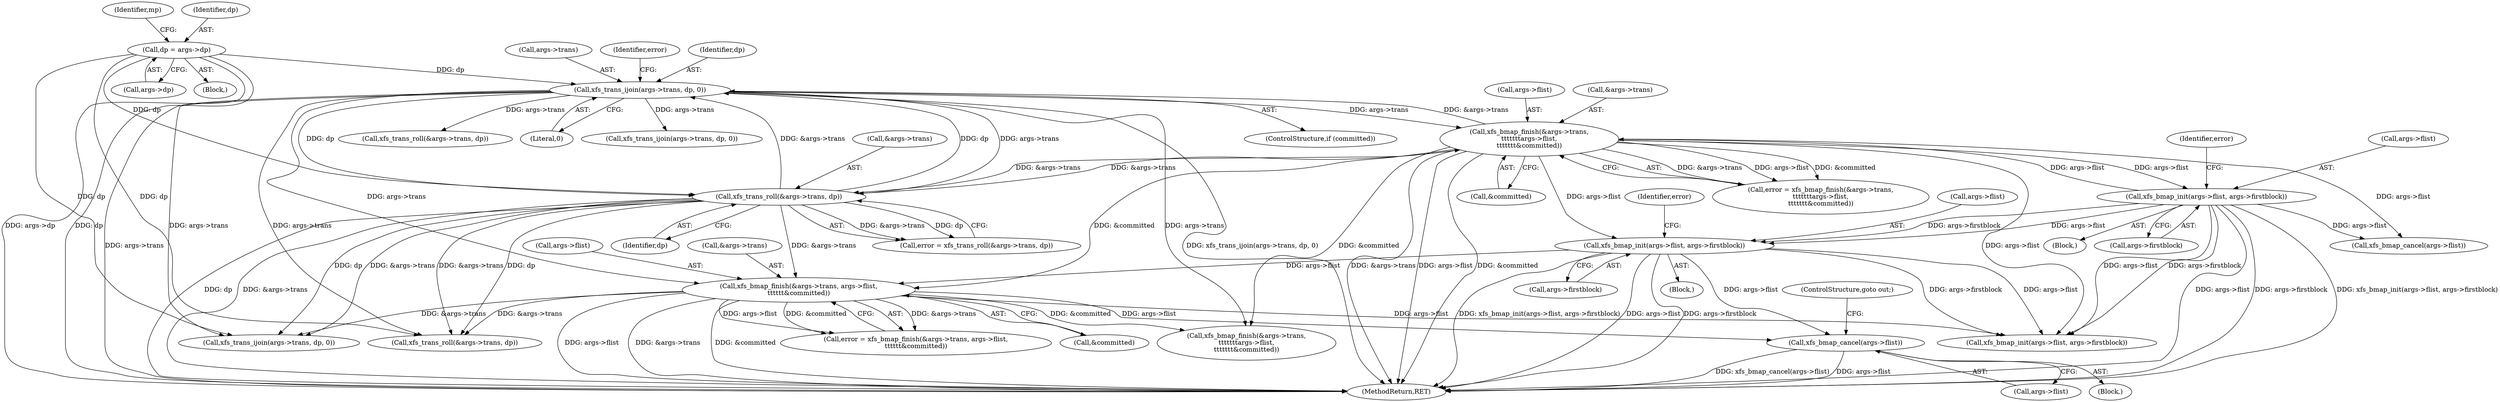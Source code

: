 digraph "0_linux_8275cdd0e7ac550dcce2b3ef6d2fb3b808c1ae59_1@pointer" {
"1000420" [label="(Call,xfs_bmap_cancel(args->flist))"];
"1000400" [label="(Call,xfs_bmap_finish(&args->trans, args->flist,\n\t\t\t\t\t\t&committed))"];
"1000365" [label="(Call,xfs_trans_ijoin(args->trans, dp, 0))"];
"1000338" [label="(Call,xfs_bmap_finish(&args->trans,\n\t\t\t\t\t\t\targs->flist,\n\t\t\t\t\t\t\t&committed))"];
"1000373" [label="(Call,xfs_trans_roll(&args->trans, dp))"];
"1000136" [label="(Call,dp = args->dp)"];
"1000321" [label="(Call,xfs_bmap_init(args->flist, args->firstblock))"];
"1000383" [label="(Call,xfs_bmap_init(args->flist, args->firstblock))"];
"1000365" [label="(Call,xfs_trans_ijoin(args->trans, dp, 0))"];
"1000343" [label="(Call,args->flist)"];
"1000142" [label="(Identifier,mp)"];
"1000391" [label="(Identifier,error)"];
"1000401" [label="(Call,&args->trans)"];
"1000138" [label="(Call,args->dp)"];
"1000405" [label="(Call,args->flist)"];
"1000421" [label="(Call,args->flist)"];
"1000315" [label="(Block,)"];
"1000136" [label="(Call,dp = args->dp)"];
"1000371" [label="(Call,error = xfs_trans_roll(&args->trans, dp))"];
"1000374" [label="(Call,&args->trans)"];
"1000325" [label="(Call,args->firstblock)"];
"1000369" [label="(Identifier,dp)"];
"1000649" [label="(Call,xfs_bmap_finish(&args->trans,\n\t\t\t\t\t\t\targs->flist,\n\t\t\t\t\t\t\t&committed))"];
"1000363" [label="(ControlStructure,if (committed))"];
"1000387" [label="(Call,args->firstblock)"];
"1000424" [label="(ControlStructure,goto out;)"];
"1000427" [label="(Call,xfs_trans_ijoin(args->trans, dp, 0))"];
"1000408" [label="(Call,&committed)"];
"1000346" [label="(Call,&committed)"];
"1000137" [label="(Identifier,dp)"];
"1000398" [label="(Call,error = xfs_bmap_finish(&args->trans, args->flist,\n\t\t\t\t\t\t&committed))"];
"1000724" [label="(MethodReturn,RET)"];
"1000684" [label="(Call,xfs_trans_roll(&args->trans, dp))"];
"1000322" [label="(Call,args->flist)"];
"1000370" [label="(Literal,0)"];
"1000306" [label="(Block,)"];
"1000383" [label="(Call,xfs_bmap_init(args->flist, args->firstblock))"];
"1000366" [label="(Call,args->trans)"];
"1000400" [label="(Call,xfs_bmap_finish(&args->trans, args->flist,\n\t\t\t\t\t\t&committed))"];
"1000339" [label="(Call,&args->trans)"];
"1000676" [label="(Call,xfs_trans_ijoin(args->trans, dp, 0))"];
"1000378" [label="(Identifier,dp)"];
"1000336" [label="(Call,error = xfs_bmap_finish(&args->trans,\n\t\t\t\t\t\t\targs->flist,\n\t\t\t\t\t\t\t&committed))"];
"1000358" [label="(Call,xfs_bmap_cancel(args->flist))"];
"1000372" [label="(Identifier,error)"];
"1000321" [label="(Call,xfs_bmap_init(args->flist, args->firstblock))"];
"1000384" [label="(Call,args->flist)"];
"1000329" [label="(Identifier,error)"];
"1000412" [label="(Block,)"];
"1000338" [label="(Call,xfs_bmap_finish(&args->trans,\n\t\t\t\t\t\t\targs->flist,\n\t\t\t\t\t\t\t&committed))"];
"1000373" [label="(Call,xfs_trans_roll(&args->trans, dp))"];
"1000126" [label="(Block,)"];
"1000448" [label="(Call,xfs_trans_roll(&args->trans, dp))"];
"1000420" [label="(Call,xfs_bmap_cancel(args->flist))"];
"1000632" [label="(Call,xfs_bmap_init(args->flist, args->firstblock))"];
"1000420" -> "1000412"  [label="AST: "];
"1000420" -> "1000421"  [label="CFG: "];
"1000421" -> "1000420"  [label="AST: "];
"1000424" -> "1000420"  [label="CFG: "];
"1000420" -> "1000724"  [label="DDG: xfs_bmap_cancel(args->flist)"];
"1000420" -> "1000724"  [label="DDG: args->flist"];
"1000400" -> "1000420"  [label="DDG: args->flist"];
"1000383" -> "1000420"  [label="DDG: args->flist"];
"1000400" -> "1000398"  [label="AST: "];
"1000400" -> "1000408"  [label="CFG: "];
"1000401" -> "1000400"  [label="AST: "];
"1000405" -> "1000400"  [label="AST: "];
"1000408" -> "1000400"  [label="AST: "];
"1000398" -> "1000400"  [label="CFG: "];
"1000400" -> "1000724"  [label="DDG: args->flist"];
"1000400" -> "1000724"  [label="DDG: &args->trans"];
"1000400" -> "1000724"  [label="DDG: &committed"];
"1000400" -> "1000398"  [label="DDG: &args->trans"];
"1000400" -> "1000398"  [label="DDG: args->flist"];
"1000400" -> "1000398"  [label="DDG: &committed"];
"1000365" -> "1000400"  [label="DDG: args->trans"];
"1000373" -> "1000400"  [label="DDG: &args->trans"];
"1000383" -> "1000400"  [label="DDG: args->flist"];
"1000338" -> "1000400"  [label="DDG: &committed"];
"1000400" -> "1000427"  [label="DDG: &args->trans"];
"1000400" -> "1000448"  [label="DDG: &args->trans"];
"1000400" -> "1000632"  [label="DDG: args->flist"];
"1000400" -> "1000649"  [label="DDG: &committed"];
"1000365" -> "1000363"  [label="AST: "];
"1000365" -> "1000370"  [label="CFG: "];
"1000366" -> "1000365"  [label="AST: "];
"1000369" -> "1000365"  [label="AST: "];
"1000370" -> "1000365"  [label="AST: "];
"1000372" -> "1000365"  [label="CFG: "];
"1000365" -> "1000724"  [label="DDG: xfs_trans_ijoin(args->trans, dp, 0)"];
"1000365" -> "1000724"  [label="DDG: args->trans"];
"1000365" -> "1000338"  [label="DDG: args->trans"];
"1000338" -> "1000365"  [label="DDG: &args->trans"];
"1000373" -> "1000365"  [label="DDG: &args->trans"];
"1000373" -> "1000365"  [label="DDG: dp"];
"1000136" -> "1000365"  [label="DDG: dp"];
"1000365" -> "1000373"  [label="DDG: args->trans"];
"1000365" -> "1000373"  [label="DDG: dp"];
"1000365" -> "1000427"  [label="DDG: args->trans"];
"1000365" -> "1000448"  [label="DDG: args->trans"];
"1000365" -> "1000649"  [label="DDG: args->trans"];
"1000365" -> "1000676"  [label="DDG: args->trans"];
"1000365" -> "1000684"  [label="DDG: args->trans"];
"1000338" -> "1000336"  [label="AST: "];
"1000338" -> "1000346"  [label="CFG: "];
"1000339" -> "1000338"  [label="AST: "];
"1000343" -> "1000338"  [label="AST: "];
"1000346" -> "1000338"  [label="AST: "];
"1000336" -> "1000338"  [label="CFG: "];
"1000338" -> "1000724"  [label="DDG: &args->trans"];
"1000338" -> "1000724"  [label="DDG: args->flist"];
"1000338" -> "1000724"  [label="DDG: &committed"];
"1000338" -> "1000321"  [label="DDG: args->flist"];
"1000338" -> "1000336"  [label="DDG: &args->trans"];
"1000338" -> "1000336"  [label="DDG: args->flist"];
"1000338" -> "1000336"  [label="DDG: &committed"];
"1000373" -> "1000338"  [label="DDG: &args->trans"];
"1000321" -> "1000338"  [label="DDG: args->flist"];
"1000338" -> "1000358"  [label="DDG: args->flist"];
"1000338" -> "1000373"  [label="DDG: &args->trans"];
"1000338" -> "1000383"  [label="DDG: args->flist"];
"1000338" -> "1000632"  [label="DDG: args->flist"];
"1000338" -> "1000649"  [label="DDG: &committed"];
"1000373" -> "1000371"  [label="AST: "];
"1000373" -> "1000378"  [label="CFG: "];
"1000374" -> "1000373"  [label="AST: "];
"1000378" -> "1000373"  [label="AST: "];
"1000371" -> "1000373"  [label="CFG: "];
"1000373" -> "1000724"  [label="DDG: dp"];
"1000373" -> "1000724"  [label="DDG: &args->trans"];
"1000373" -> "1000371"  [label="DDG: &args->trans"];
"1000373" -> "1000371"  [label="DDG: dp"];
"1000136" -> "1000373"  [label="DDG: dp"];
"1000373" -> "1000427"  [label="DDG: &args->trans"];
"1000373" -> "1000427"  [label="DDG: dp"];
"1000373" -> "1000448"  [label="DDG: &args->trans"];
"1000373" -> "1000448"  [label="DDG: dp"];
"1000136" -> "1000126"  [label="AST: "];
"1000136" -> "1000138"  [label="CFG: "];
"1000137" -> "1000136"  [label="AST: "];
"1000138" -> "1000136"  [label="AST: "];
"1000142" -> "1000136"  [label="CFG: "];
"1000136" -> "1000724"  [label="DDG: args->dp"];
"1000136" -> "1000724"  [label="DDG: dp"];
"1000136" -> "1000427"  [label="DDG: dp"];
"1000136" -> "1000448"  [label="DDG: dp"];
"1000321" -> "1000315"  [label="AST: "];
"1000321" -> "1000325"  [label="CFG: "];
"1000322" -> "1000321"  [label="AST: "];
"1000325" -> "1000321"  [label="AST: "];
"1000329" -> "1000321"  [label="CFG: "];
"1000321" -> "1000724"  [label="DDG: args->flist"];
"1000321" -> "1000724"  [label="DDG: args->firstblock"];
"1000321" -> "1000724"  [label="DDG: xfs_bmap_init(args->flist, args->firstblock)"];
"1000321" -> "1000358"  [label="DDG: args->flist"];
"1000321" -> "1000383"  [label="DDG: args->flist"];
"1000321" -> "1000383"  [label="DDG: args->firstblock"];
"1000321" -> "1000632"  [label="DDG: args->flist"];
"1000321" -> "1000632"  [label="DDG: args->firstblock"];
"1000383" -> "1000306"  [label="AST: "];
"1000383" -> "1000387"  [label="CFG: "];
"1000384" -> "1000383"  [label="AST: "];
"1000387" -> "1000383"  [label="AST: "];
"1000391" -> "1000383"  [label="CFG: "];
"1000383" -> "1000724"  [label="DDG: xfs_bmap_init(args->flist, args->firstblock)"];
"1000383" -> "1000724"  [label="DDG: args->flist"];
"1000383" -> "1000724"  [label="DDG: args->firstblock"];
"1000383" -> "1000632"  [label="DDG: args->flist"];
"1000383" -> "1000632"  [label="DDG: args->firstblock"];
}
